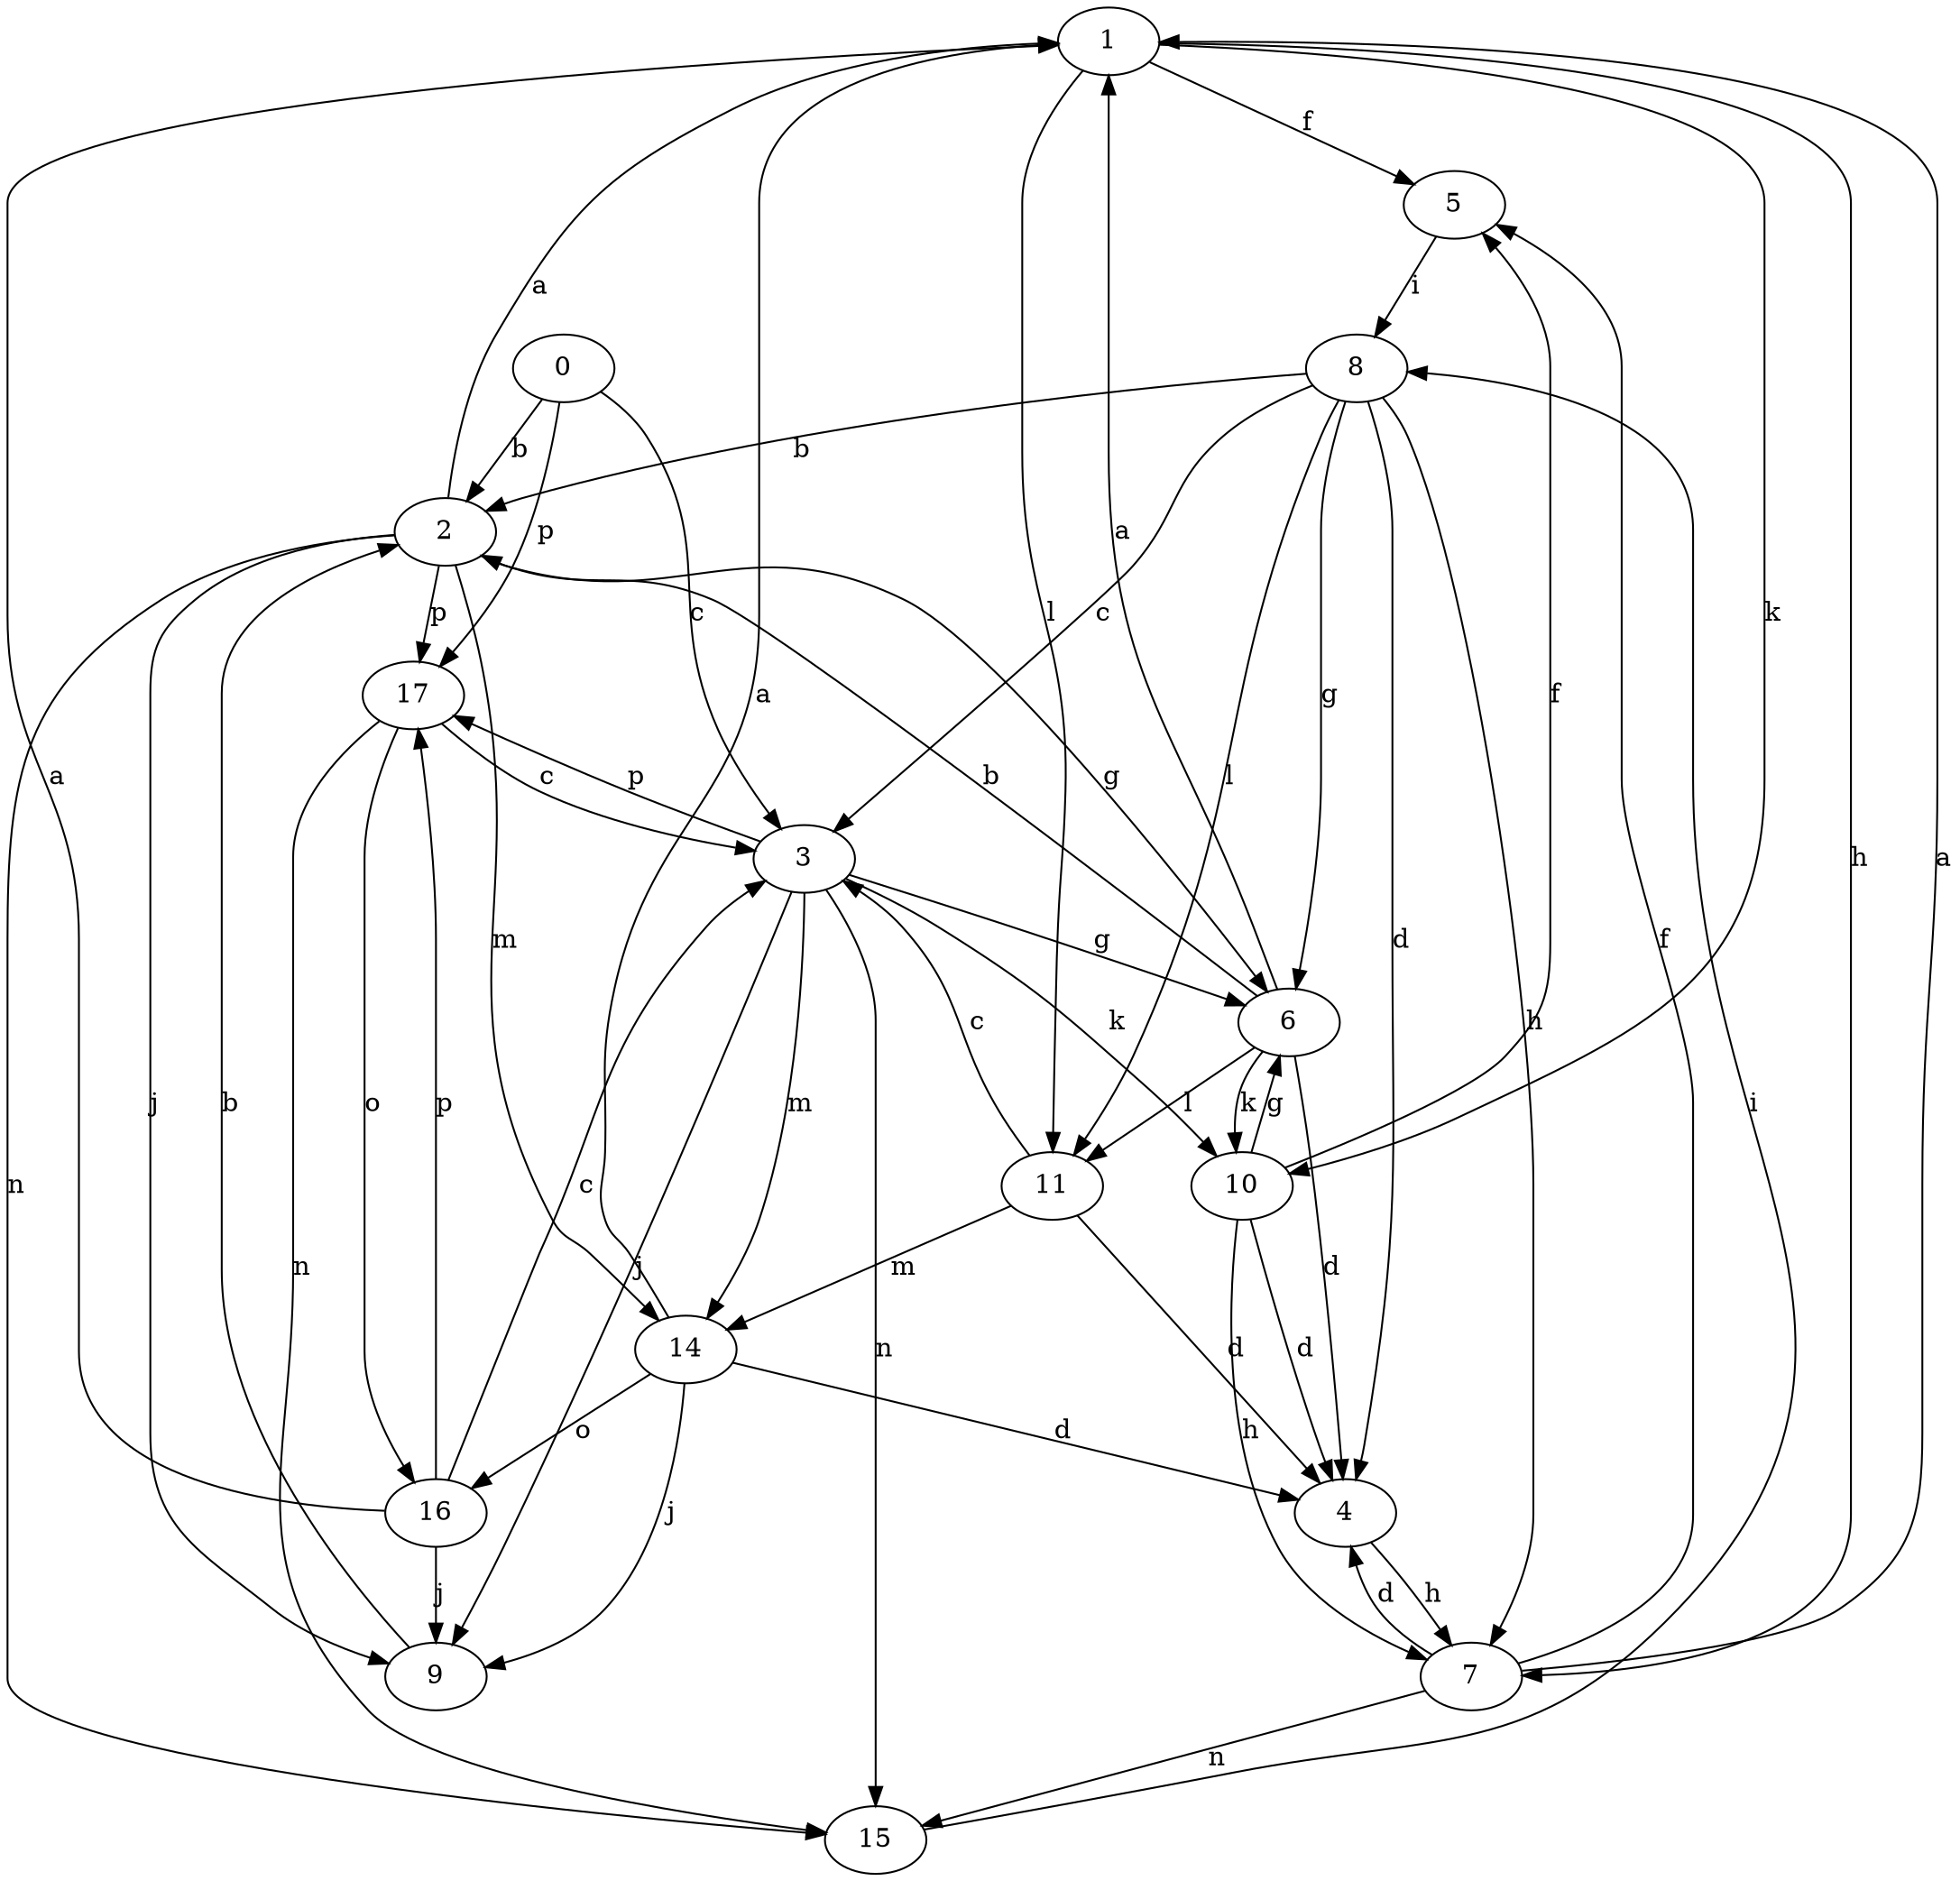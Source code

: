 strict digraph  {
1;
2;
3;
4;
5;
6;
7;
8;
9;
10;
11;
0;
14;
15;
16;
17;
1 -> 5  [label=f];
1 -> 7  [label=h];
1 -> 10  [label=k];
1 -> 11  [label=l];
2 -> 1  [label=a];
2 -> 6  [label=g];
2 -> 9  [label=j];
2 -> 14  [label=m];
2 -> 15  [label=n];
2 -> 17  [label=p];
3 -> 6  [label=g];
3 -> 9  [label=j];
3 -> 10  [label=k];
3 -> 14  [label=m];
3 -> 15  [label=n];
3 -> 17  [label=p];
4 -> 7  [label=h];
5 -> 8  [label=i];
6 -> 1  [label=a];
6 -> 2  [label=b];
6 -> 4  [label=d];
6 -> 10  [label=k];
6 -> 11  [label=l];
7 -> 1  [label=a];
7 -> 4  [label=d];
7 -> 5  [label=f];
7 -> 15  [label=n];
8 -> 2  [label=b];
8 -> 3  [label=c];
8 -> 4  [label=d];
8 -> 6  [label=g];
8 -> 7  [label=h];
8 -> 11  [label=l];
9 -> 2  [label=b];
10 -> 4  [label=d];
10 -> 5  [label=f];
10 -> 6  [label=g];
10 -> 7  [label=h];
11 -> 3  [label=c];
11 -> 4  [label=d];
11 -> 14  [label=m];
0 -> 2  [label=b];
0 -> 3  [label=c];
0 -> 17  [label=p];
14 -> 1  [label=a];
14 -> 4  [label=d];
14 -> 9  [label=j];
14 -> 16  [label=o];
15 -> 8  [label=i];
16 -> 1  [label=a];
16 -> 3  [label=c];
16 -> 9  [label=j];
16 -> 17  [label=p];
17 -> 3  [label=c];
17 -> 15  [label=n];
17 -> 16  [label=o];
}
